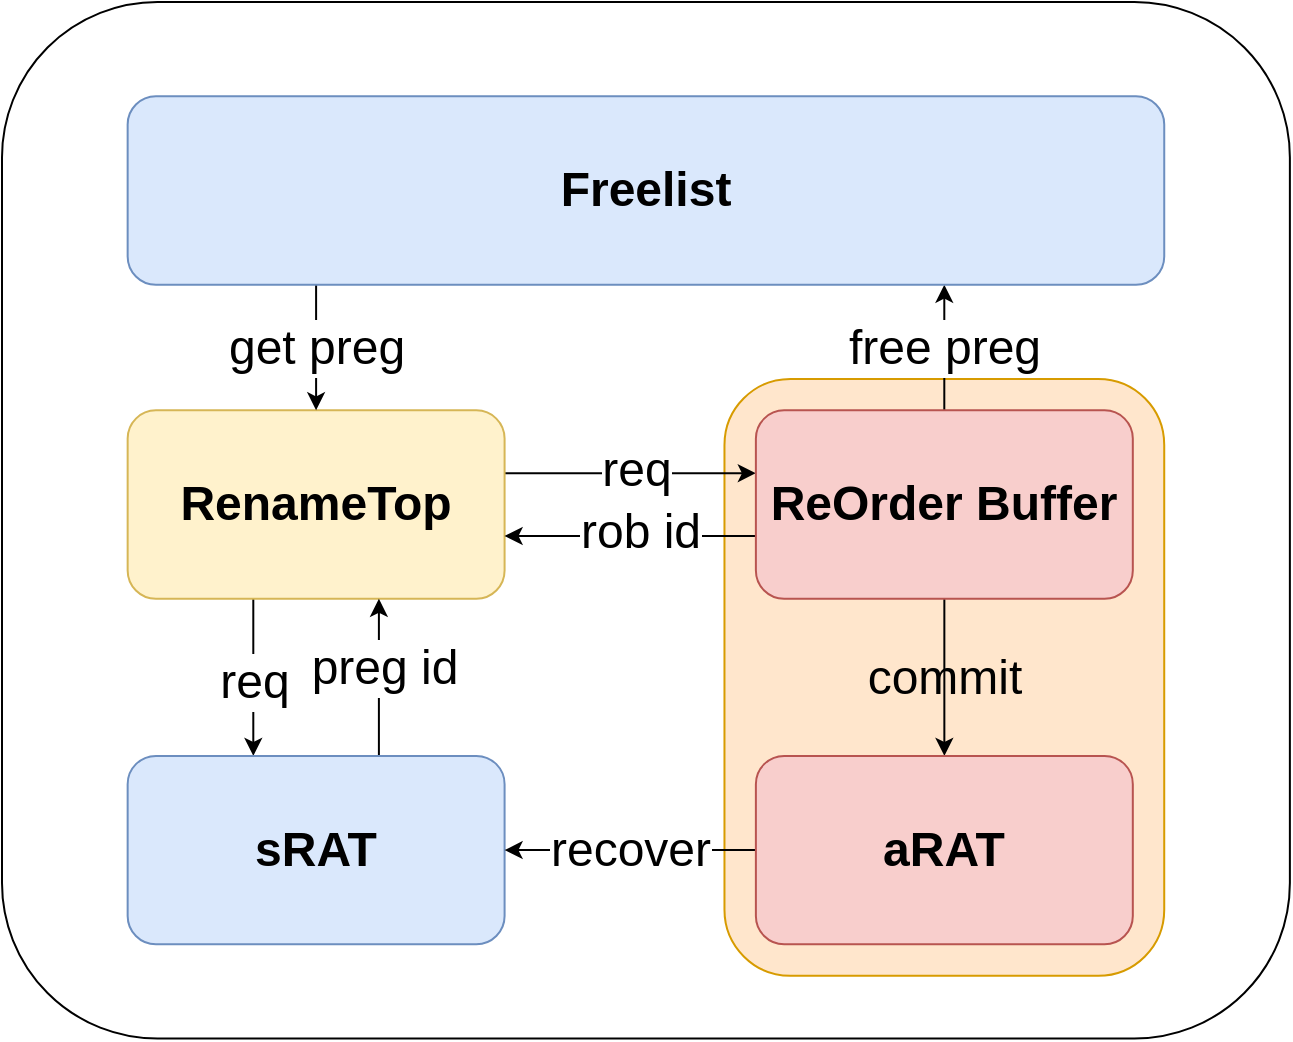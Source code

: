 <mxfile version="24.6.4" type="device">
  <diagram name="第 1 页" id="y2rdXWNto9F5cV8aOrWe">
    <mxGraphModel dx="1673" dy="879" grid="1" gridSize="10" guides="1" tooltips="1" connect="1" arrows="1" fold="1" page="1" pageScale="1" pageWidth="827" pageHeight="1169" math="0" shadow="0">
      <root>
        <mxCell id="0" />
        <mxCell id="1" parent="0" />
        <mxCell id="TRHTgvlm5UJ0YTJBMsku-1" value="" style="group;fontSize=24;" vertex="1" connectable="0" parent="1">
          <mxGeometry x="130" y="90" width="643.94" height="518.29" as="geometry" />
        </mxCell>
        <mxCell id="S3VJyIc1T-L6wjQK50-U-25" value="" style="rounded=1;whiteSpace=wrap;html=1;container=1;fontSize=24;" parent="TRHTgvlm5UJ0YTJBMsku-1" vertex="1">
          <mxGeometry width="643.94" height="518.29" as="geometry" />
        </mxCell>
        <mxCell id="S3VJyIc1T-L6wjQK50-U-26" value="" style="rounded=1;whiteSpace=wrap;html=1;fillColor=#ffe6cc;strokeColor=#d79b00;fontSize=24;" parent="TRHTgvlm5UJ0YTJBMsku-1" vertex="1">
          <mxGeometry x="361.235" y="188.469" width="219.882" height="298.409" as="geometry" />
        </mxCell>
        <mxCell id="S3VJyIc1T-L6wjQK50-U-3" value="" style="edgeStyle=orthogonalEdgeStyle;rounded=0;orthogonalLoop=1;jettySize=auto;html=1;fontSize=24;" parent="TRHTgvlm5UJ0YTJBMsku-1" source="S3VJyIc1T-L6wjQK50-U-1" target="S3VJyIc1T-L6wjQK50-U-2" edge="1">
          <mxGeometry relative="1" as="geometry">
            <Array as="points">
              <mxPoint x="314.117" y="235.586" />
              <mxPoint x="314.117" y="235.586" />
            </Array>
          </mxGeometry>
        </mxCell>
        <mxCell id="S3VJyIc1T-L6wjQK50-U-27" value="req" style="edgeLabel;html=1;align=center;verticalAlign=middle;resizable=0;points=[];fontSize=24;" parent="S3VJyIc1T-L6wjQK50-U-3" vertex="1" connectable="0">
          <mxGeometry x="0.042" y="2" relative="1" as="geometry">
            <mxPoint as="offset" />
          </mxGeometry>
        </mxCell>
        <mxCell id="S3VJyIc1T-L6wjQK50-U-6" value="" style="edgeStyle=orthogonalEdgeStyle;rounded=0;orthogonalLoop=1;jettySize=auto;html=1;fontSize=24;" parent="TRHTgvlm5UJ0YTJBMsku-1" source="S3VJyIc1T-L6wjQK50-U-1" target="S3VJyIc1T-L6wjQK50-U-5" edge="1">
          <mxGeometry relative="1" as="geometry">
            <Array as="points">
              <mxPoint x="125.647" y="329.821" />
              <mxPoint x="125.647" y="329.821" />
            </Array>
          </mxGeometry>
        </mxCell>
        <mxCell id="S3VJyIc1T-L6wjQK50-U-28" value="req" style="edgeLabel;html=1;align=center;verticalAlign=middle;resizable=0;points=[];fontSize=24;" parent="S3VJyIc1T-L6wjQK50-U-6" vertex="1" connectable="0">
          <mxGeometry x="0.04" relative="1" as="geometry">
            <mxPoint as="offset" />
          </mxGeometry>
        </mxCell>
        <mxCell id="S3VJyIc1T-L6wjQK50-U-1" value="RenameTop" style="rounded=1;whiteSpace=wrap;html=1;fillColor=#fff2cc;strokeColor=#d6b656;fontSize=24;fontStyle=1" parent="TRHTgvlm5UJ0YTJBMsku-1" vertex="1">
          <mxGeometry x="62.823" y="204.175" width="188.47" height="94.235" as="geometry" />
        </mxCell>
        <mxCell id="S3VJyIc1T-L6wjQK50-U-4" value="" style="edgeStyle=orthogonalEdgeStyle;rounded=0;orthogonalLoop=1;jettySize=auto;html=1;fontSize=24;" parent="TRHTgvlm5UJ0YTJBMsku-1" source="S3VJyIc1T-L6wjQK50-U-2" target="S3VJyIc1T-L6wjQK50-U-1" edge="1">
          <mxGeometry relative="1" as="geometry">
            <Array as="points">
              <mxPoint x="329.823" y="266.998" />
              <mxPoint x="329.823" y="266.998" />
            </Array>
          </mxGeometry>
        </mxCell>
        <mxCell id="S3VJyIc1T-L6wjQK50-U-24" value="rob id" style="edgeLabel;html=1;align=center;verticalAlign=middle;resizable=0;points=[];fontSize=24;" parent="S3VJyIc1T-L6wjQK50-U-4" vertex="1" connectable="0">
          <mxGeometry x="-0.067" y="-2" relative="1" as="geometry">
            <mxPoint as="offset" />
          </mxGeometry>
        </mxCell>
        <mxCell id="S3VJyIc1T-L6wjQK50-U-14" value="free preg" style="edgeStyle=orthogonalEdgeStyle;rounded=0;orthogonalLoop=1;jettySize=auto;html=1;fontSize=24;" parent="TRHTgvlm5UJ0YTJBMsku-1" source="S3VJyIc1T-L6wjQK50-U-2" target="S3VJyIc1T-L6wjQK50-U-7" edge="1">
          <mxGeometry relative="1" as="geometry">
            <Array as="points">
              <mxPoint x="471.176" y="157.058" />
              <mxPoint x="471.176" y="157.058" />
            </Array>
          </mxGeometry>
        </mxCell>
        <mxCell id="S3VJyIc1T-L6wjQK50-U-20" value="commit" style="edgeStyle=orthogonalEdgeStyle;rounded=0;orthogonalLoop=1;jettySize=auto;html=1;labelBackgroundColor=none;fontSize=24;" parent="TRHTgvlm5UJ0YTJBMsku-1" source="S3VJyIc1T-L6wjQK50-U-2" target="S3VJyIc1T-L6wjQK50-U-18" edge="1">
          <mxGeometry relative="1" as="geometry" />
        </mxCell>
        <mxCell id="S3VJyIc1T-L6wjQK50-U-2" value="ReOrder Buffer" style="whiteSpace=wrap;html=1;fillColor=#f8cecc;strokeColor=#b85450;rounded=1;fontSize=24;fontStyle=1" parent="TRHTgvlm5UJ0YTJBMsku-1" vertex="1">
          <mxGeometry x="376.94" y="204.175" width="188.47" height="94.235" as="geometry" />
        </mxCell>
        <mxCell id="S3VJyIc1T-L6wjQK50-U-22" value="" style="edgeStyle=orthogonalEdgeStyle;rounded=0;orthogonalLoop=1;jettySize=auto;html=1;fontSize=24;" parent="TRHTgvlm5UJ0YTJBMsku-1" source="S3VJyIc1T-L6wjQK50-U-5" target="S3VJyIc1T-L6wjQK50-U-1" edge="1">
          <mxGeometry relative="1" as="geometry">
            <Array as="points">
              <mxPoint x="188.47" y="329.821" />
              <mxPoint x="188.47" y="329.821" />
            </Array>
          </mxGeometry>
        </mxCell>
        <mxCell id="S3VJyIc1T-L6wjQK50-U-23" value="preg id" style="edgeLabel;html=1;align=center;verticalAlign=middle;resizable=0;points=[];fontSize=24;" parent="S3VJyIc1T-L6wjQK50-U-22" vertex="1" connectable="0">
          <mxGeometry x="0.12" y="-2" relative="1" as="geometry">
            <mxPoint as="offset" />
          </mxGeometry>
        </mxCell>
        <mxCell id="S3VJyIc1T-L6wjQK50-U-5" value="sRAT" style="whiteSpace=wrap;html=1;fillColor=#dae8fc;strokeColor=#6c8ebf;rounded=1;fontSize=24;fontStyle=1" parent="TRHTgvlm5UJ0YTJBMsku-1" vertex="1">
          <mxGeometry x="62.823" y="376.938" width="188.47" height="94.235" as="geometry" />
        </mxCell>
        <mxCell id="S3VJyIc1T-L6wjQK50-U-16" value="get preg" style="edgeStyle=orthogonalEdgeStyle;rounded=0;orthogonalLoop=1;jettySize=auto;html=1;fontSize=24;" parent="TRHTgvlm5UJ0YTJBMsku-1" source="S3VJyIc1T-L6wjQK50-U-7" target="S3VJyIc1T-L6wjQK50-U-1" edge="1">
          <mxGeometry relative="1" as="geometry">
            <Array as="points">
              <mxPoint x="157.059" y="157.058" />
              <mxPoint x="157.059" y="157.058" />
            </Array>
          </mxGeometry>
        </mxCell>
        <mxCell id="S3VJyIc1T-L6wjQK50-U-7" value="Freelist" style="whiteSpace=wrap;html=1;fillColor=#dae8fc;strokeColor=#6c8ebf;rounded=1;fontSize=24;fontStyle=1" parent="TRHTgvlm5UJ0YTJBMsku-1" vertex="1">
          <mxGeometry x="62.823" y="47.117" width="518.293" height="94.235" as="geometry" />
        </mxCell>
        <mxCell id="S3VJyIc1T-L6wjQK50-U-21" value="recover" style="edgeStyle=orthogonalEdgeStyle;rounded=0;orthogonalLoop=1;jettySize=auto;html=1;fontSize=24;" parent="TRHTgvlm5UJ0YTJBMsku-1" source="S3VJyIc1T-L6wjQK50-U-18" target="S3VJyIc1T-L6wjQK50-U-5" edge="1">
          <mxGeometry relative="1" as="geometry" />
        </mxCell>
        <mxCell id="S3VJyIc1T-L6wjQK50-U-18" value="aRAT" style="whiteSpace=wrap;html=1;fillColor=#f8cecc;strokeColor=#b85450;rounded=1;fontSize=24;fontStyle=1" parent="TRHTgvlm5UJ0YTJBMsku-1" vertex="1">
          <mxGeometry x="376.94" y="376.938" width="188.47" height="94.235" as="geometry" />
        </mxCell>
      </root>
    </mxGraphModel>
  </diagram>
</mxfile>
